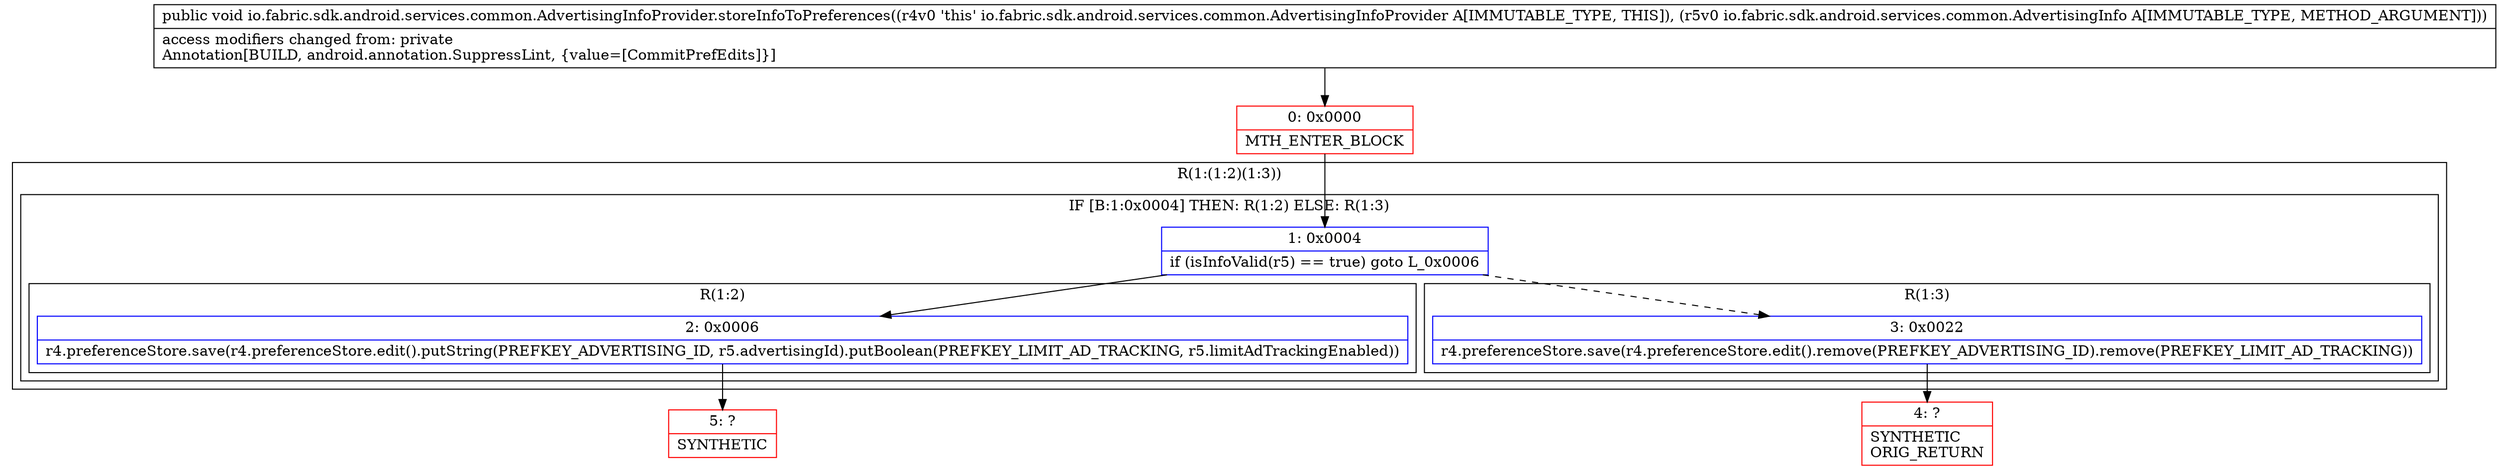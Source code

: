 digraph "CFG forio.fabric.sdk.android.services.common.AdvertisingInfoProvider.storeInfoToPreferences(Lio\/fabric\/sdk\/android\/services\/common\/AdvertisingInfo;)V" {
subgraph cluster_Region_1779190252 {
label = "R(1:(1:2)(1:3))";
node [shape=record,color=blue];
subgraph cluster_IfRegion_1096145732 {
label = "IF [B:1:0x0004] THEN: R(1:2) ELSE: R(1:3)";
node [shape=record,color=blue];
Node_1 [shape=record,label="{1\:\ 0x0004|if (isInfoValid(r5) == true) goto L_0x0006\l}"];
subgraph cluster_Region_1712374677 {
label = "R(1:2)";
node [shape=record,color=blue];
Node_2 [shape=record,label="{2\:\ 0x0006|r4.preferenceStore.save(r4.preferenceStore.edit().putString(PREFKEY_ADVERTISING_ID, r5.advertisingId).putBoolean(PREFKEY_LIMIT_AD_TRACKING, r5.limitAdTrackingEnabled))\l}"];
}
subgraph cluster_Region_80409528 {
label = "R(1:3)";
node [shape=record,color=blue];
Node_3 [shape=record,label="{3\:\ 0x0022|r4.preferenceStore.save(r4.preferenceStore.edit().remove(PREFKEY_ADVERTISING_ID).remove(PREFKEY_LIMIT_AD_TRACKING))\l}"];
}
}
}
Node_0 [shape=record,color=red,label="{0\:\ 0x0000|MTH_ENTER_BLOCK\l}"];
Node_4 [shape=record,color=red,label="{4\:\ ?|SYNTHETIC\lORIG_RETURN\l}"];
Node_5 [shape=record,color=red,label="{5\:\ ?|SYNTHETIC\l}"];
MethodNode[shape=record,label="{public void io.fabric.sdk.android.services.common.AdvertisingInfoProvider.storeInfoToPreferences((r4v0 'this' io.fabric.sdk.android.services.common.AdvertisingInfoProvider A[IMMUTABLE_TYPE, THIS]), (r5v0 io.fabric.sdk.android.services.common.AdvertisingInfo A[IMMUTABLE_TYPE, METHOD_ARGUMENT]))  | access modifiers changed from: private\lAnnotation[BUILD, android.annotation.SuppressLint, \{value=[CommitPrefEdits]\}]\l}"];
MethodNode -> Node_0;
Node_1 -> Node_2;
Node_1 -> Node_3[style=dashed];
Node_2 -> Node_5;
Node_3 -> Node_4;
Node_0 -> Node_1;
}

